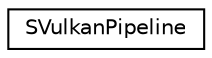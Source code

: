 digraph "Graphical Class Hierarchy"
{
 // LATEX_PDF_SIZE
  edge [fontname="Helvetica",fontsize="10",labelfontname="Helvetica",labelfontsize="10"];
  node [fontname="Helvetica",fontsize="10",shape=record];
  rankdir="LR";
  Node0 [label="SVulkanPipeline",height=0.2,width=0.4,color="black", fillcolor="white", style="filled",URL="$struct_s_vulkan_pipeline.html",tooltip=" "];
}
